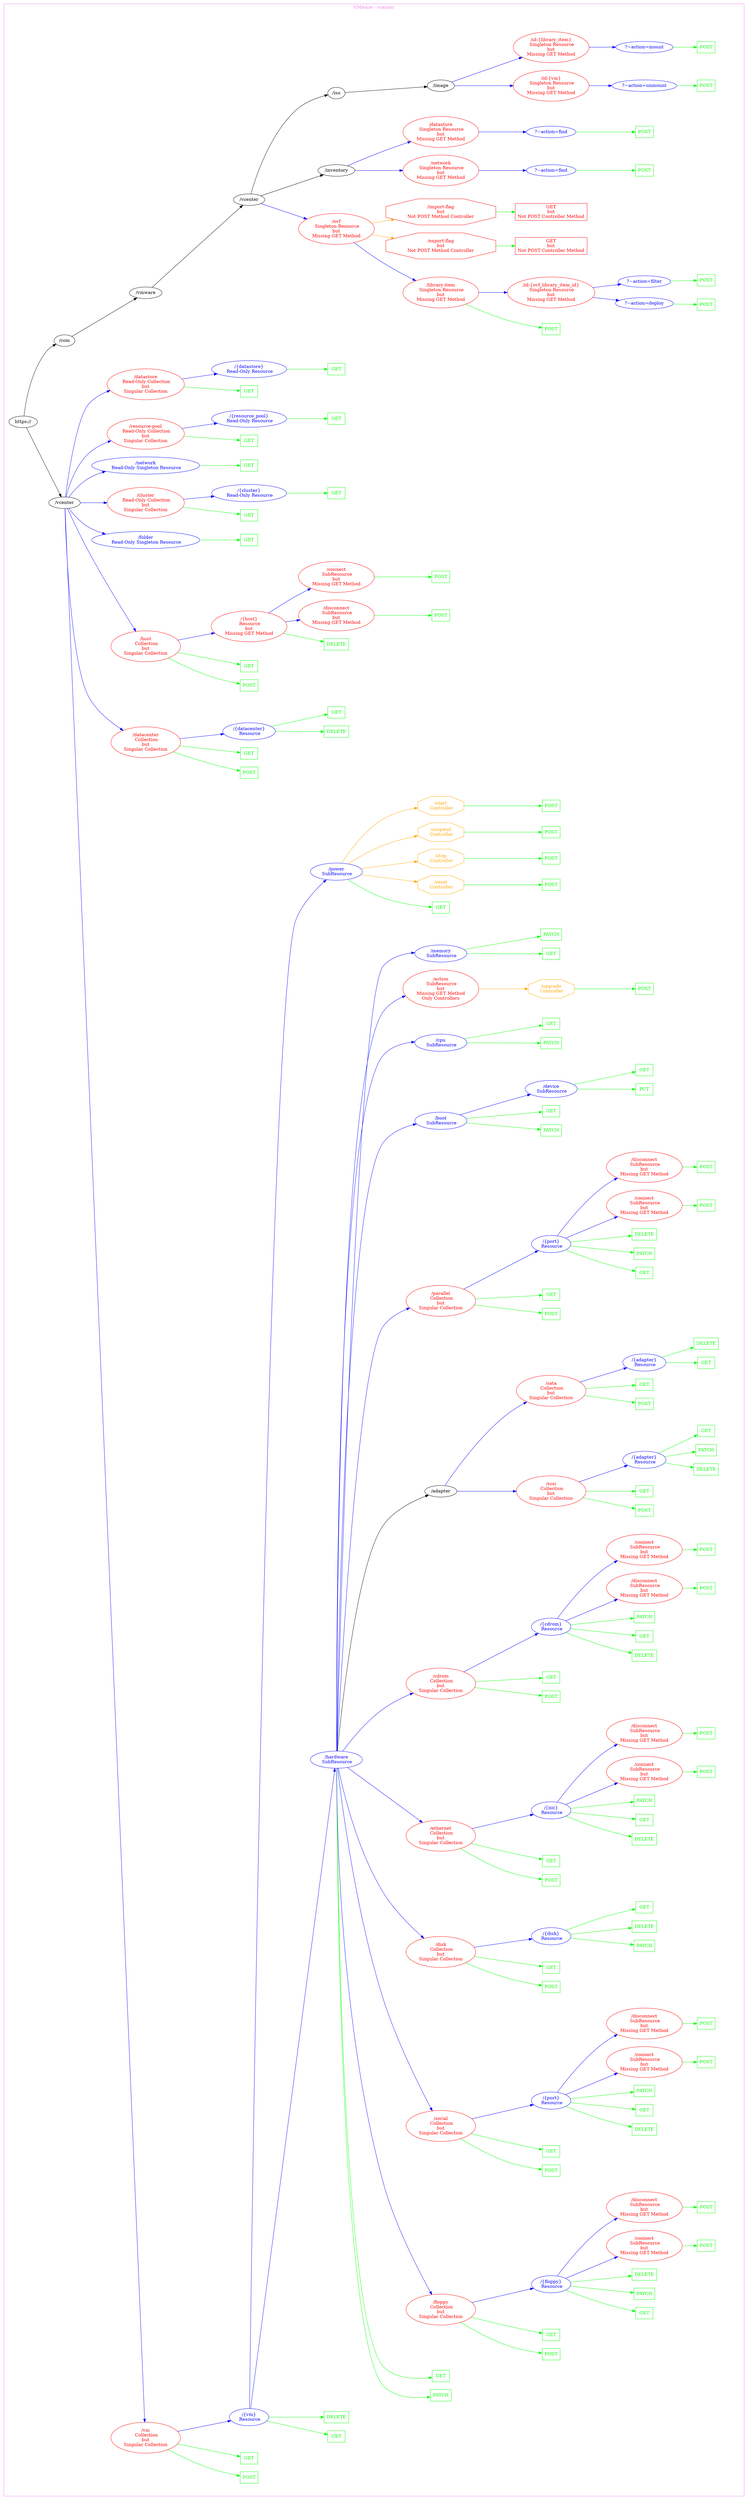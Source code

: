 digraph Cloud_Computing_REST_API {
rankdir="LR";
subgraph cluster_0 {
label="VMware - vcenter"
color=violet
fontcolor=violet
subgraph cluster_1 {
label=""
color=white
fontcolor=white
node1 [label="https://", shape="ellipse", color="black", fontcolor="black"]
node1 -> node2 [color="black", fontcolor="black"]
subgraph cluster_2 {
label=""
color=white
fontcolor=white
node2 [label="/vcenter", shape="ellipse", color="black", fontcolor="black"]
node2 -> node3 [color="blue", fontcolor="blue"]
subgraph cluster_3 {
label=""
color=white
fontcolor=white
node3 [label="/vm\n Collection\nbut\nSingular Collection", shape="ellipse", color="red", fontcolor="red"]
node3 -> node4 [color="green", fontcolor="green"]
subgraph cluster_4 {
label=""
color=white
fontcolor=white
node4 [label="POST", shape="box", color="green", fontcolor="green"]
}
node3 -> node5 [color="green", fontcolor="green"]
subgraph cluster_5 {
label=""
color=white
fontcolor=white
node5 [label="GET", shape="box", color="green", fontcolor="green"]
}
node3 -> node6 [color="blue", fontcolor="blue"]
subgraph cluster_6 {
label=""
color=white
fontcolor=white
node6 [label="/{vm}\n Resource", shape="ellipse", color="blue", fontcolor="blue"]
node6 -> node7 [color="green", fontcolor="green"]
subgraph cluster_7 {
label=""
color=white
fontcolor=white
node7 [label="GET", shape="box", color="green", fontcolor="green"]
}
node6 -> node8 [color="green", fontcolor="green"]
subgraph cluster_8 {
label=""
color=white
fontcolor=white
node8 [label="DELETE", shape="box", color="green", fontcolor="green"]
}
node6 -> node9 [color="blue", fontcolor="blue"]
subgraph cluster_9 {
label=""
color=white
fontcolor=white
node9 [label="/hardware\n SubResource", shape="ellipse", color="blue", fontcolor="blue"]
node9 -> node10 [color="green", fontcolor="green"]
subgraph cluster_10 {
label=""
color=white
fontcolor=white
node10 [label="PATCH", shape="box", color="green", fontcolor="green"]
}
node9 -> node11 [color="green", fontcolor="green"]
subgraph cluster_11 {
label=""
color=white
fontcolor=white
node11 [label="GET", shape="box", color="green", fontcolor="green"]
}
node9 -> node12 [color="blue", fontcolor="blue"]
subgraph cluster_12 {
label=""
color=white
fontcolor=white
node12 [label="/floppy\n Collection\nbut\nSingular Collection", shape="ellipse", color="red", fontcolor="red"]
node12 -> node13 [color="green", fontcolor="green"]
subgraph cluster_13 {
label=""
color=white
fontcolor=white
node13 [label="POST", shape="box", color="green", fontcolor="green"]
}
node12 -> node14 [color="green", fontcolor="green"]
subgraph cluster_14 {
label=""
color=white
fontcolor=white
node14 [label="GET", shape="box", color="green", fontcolor="green"]
}
node12 -> node15 [color="blue", fontcolor="blue"]
subgraph cluster_15 {
label=""
color=white
fontcolor=white
node15 [label="/{floppy}\n Resource", shape="ellipse", color="blue", fontcolor="blue"]
node15 -> node16 [color="green", fontcolor="green"]
subgraph cluster_16 {
label=""
color=white
fontcolor=white
node16 [label="GET", shape="box", color="green", fontcolor="green"]
}
node15 -> node17 [color="green", fontcolor="green"]
subgraph cluster_17 {
label=""
color=white
fontcolor=white
node17 [label="PATCH", shape="box", color="green", fontcolor="green"]
}
node15 -> node18 [color="green", fontcolor="green"]
subgraph cluster_18 {
label=""
color=white
fontcolor=white
node18 [label="DELETE", shape="box", color="green", fontcolor="green"]
}
node15 -> node19 [color="blue", fontcolor="blue"]
subgraph cluster_19 {
label=""
color=white
fontcolor=white
node19 [label="/connect\n SubResource\nbut\nMissing GET Method", shape="ellipse", color="red", fontcolor="red"]
node19 -> node20 [color="green", fontcolor="green"]
subgraph cluster_20 {
label=""
color=white
fontcolor=white
node20 [label="POST", shape="box", color="green", fontcolor="green"]
}
}
node15 -> node21 [color="blue", fontcolor="blue"]
subgraph cluster_21 {
label=""
color=white
fontcolor=white
node21 [label="/disconnect\n SubResource\nbut\nMissing GET Method", shape="ellipse", color="red", fontcolor="red"]
node21 -> node22 [color="green", fontcolor="green"]
subgraph cluster_22 {
label=""
color=white
fontcolor=white
node22 [label="POST", shape="box", color="green", fontcolor="green"]
}
}
}
}
node9 -> node23 [color="blue", fontcolor="blue"]
subgraph cluster_23 {
label=""
color=white
fontcolor=white
node23 [label="/serial\n Collection\nbut\nSingular Collection", shape="ellipse", color="red", fontcolor="red"]
node23 -> node24 [color="green", fontcolor="green"]
subgraph cluster_24 {
label=""
color=white
fontcolor=white
node24 [label="POST", shape="box", color="green", fontcolor="green"]
}
node23 -> node25 [color="green", fontcolor="green"]
subgraph cluster_25 {
label=""
color=white
fontcolor=white
node25 [label="GET", shape="box", color="green", fontcolor="green"]
}
node23 -> node26 [color="blue", fontcolor="blue"]
subgraph cluster_26 {
label=""
color=white
fontcolor=white
node26 [label="/{port}\n Resource", shape="ellipse", color="blue", fontcolor="blue"]
node26 -> node27 [color="green", fontcolor="green"]
subgraph cluster_27 {
label=""
color=white
fontcolor=white
node27 [label="DELETE", shape="box", color="green", fontcolor="green"]
}
node26 -> node28 [color="green", fontcolor="green"]
subgraph cluster_28 {
label=""
color=white
fontcolor=white
node28 [label="GET", shape="box", color="green", fontcolor="green"]
}
node26 -> node29 [color="green", fontcolor="green"]
subgraph cluster_29 {
label=""
color=white
fontcolor=white
node29 [label="PATCH", shape="box", color="green", fontcolor="green"]
}
node26 -> node30 [color="blue", fontcolor="blue"]
subgraph cluster_30 {
label=""
color=white
fontcolor=white
node30 [label="/connect\n SubResource\nbut\nMissing GET Method", shape="ellipse", color="red", fontcolor="red"]
node30 -> node31 [color="green", fontcolor="green"]
subgraph cluster_31 {
label=""
color=white
fontcolor=white
node31 [label="POST", shape="box", color="green", fontcolor="green"]
}
}
node26 -> node32 [color="blue", fontcolor="blue"]
subgraph cluster_32 {
label=""
color=white
fontcolor=white
node32 [label="/disconnect\n SubResource\nbut\nMissing GET Method", shape="ellipse", color="red", fontcolor="red"]
node32 -> node33 [color="green", fontcolor="green"]
subgraph cluster_33 {
label=""
color=white
fontcolor=white
node33 [label="POST", shape="box", color="green", fontcolor="green"]
}
}
}
}
node9 -> node34 [color="blue", fontcolor="blue"]
subgraph cluster_34 {
label=""
color=white
fontcolor=white
node34 [label="/disk\n Collection\nbut\nSingular Collection", shape="ellipse", color="red", fontcolor="red"]
node34 -> node35 [color="green", fontcolor="green"]
subgraph cluster_35 {
label=""
color=white
fontcolor=white
node35 [label="POST", shape="box", color="green", fontcolor="green"]
}
node34 -> node36 [color="green", fontcolor="green"]
subgraph cluster_36 {
label=""
color=white
fontcolor=white
node36 [label="GET", shape="box", color="green", fontcolor="green"]
}
node34 -> node37 [color="blue", fontcolor="blue"]
subgraph cluster_37 {
label=""
color=white
fontcolor=white
node37 [label="/{disk}\n Resource", shape="ellipse", color="blue", fontcolor="blue"]
node37 -> node38 [color="green", fontcolor="green"]
subgraph cluster_38 {
label=""
color=white
fontcolor=white
node38 [label="PATCH", shape="box", color="green", fontcolor="green"]
}
node37 -> node39 [color="green", fontcolor="green"]
subgraph cluster_39 {
label=""
color=white
fontcolor=white
node39 [label="DELETE", shape="box", color="green", fontcolor="green"]
}
node37 -> node40 [color="green", fontcolor="green"]
subgraph cluster_40 {
label=""
color=white
fontcolor=white
node40 [label="GET", shape="box", color="green", fontcolor="green"]
}
}
}
node9 -> node41 [color="blue", fontcolor="blue"]
subgraph cluster_41 {
label=""
color=white
fontcolor=white
node41 [label="/ethernet\n Collection\nbut\nSingular Collection", shape="ellipse", color="red", fontcolor="red"]
node41 -> node42 [color="green", fontcolor="green"]
subgraph cluster_42 {
label=""
color=white
fontcolor=white
node42 [label="POST", shape="box", color="green", fontcolor="green"]
}
node41 -> node43 [color="green", fontcolor="green"]
subgraph cluster_43 {
label=""
color=white
fontcolor=white
node43 [label="GET", shape="box", color="green", fontcolor="green"]
}
node41 -> node44 [color="blue", fontcolor="blue"]
subgraph cluster_44 {
label=""
color=white
fontcolor=white
node44 [label="/{nic}\n Resource", shape="ellipse", color="blue", fontcolor="blue"]
node44 -> node45 [color="green", fontcolor="green"]
subgraph cluster_45 {
label=""
color=white
fontcolor=white
node45 [label="DELETE", shape="box", color="green", fontcolor="green"]
}
node44 -> node46 [color="green", fontcolor="green"]
subgraph cluster_46 {
label=""
color=white
fontcolor=white
node46 [label="GET", shape="box", color="green", fontcolor="green"]
}
node44 -> node47 [color="green", fontcolor="green"]
subgraph cluster_47 {
label=""
color=white
fontcolor=white
node47 [label="PATCH", shape="box", color="green", fontcolor="green"]
}
node44 -> node48 [color="blue", fontcolor="blue"]
subgraph cluster_48 {
label=""
color=white
fontcolor=white
node48 [label="/connect\n SubResource\nbut\nMissing GET Method", shape="ellipse", color="red", fontcolor="red"]
node48 -> node49 [color="green", fontcolor="green"]
subgraph cluster_49 {
label=""
color=white
fontcolor=white
node49 [label="POST", shape="box", color="green", fontcolor="green"]
}
}
node44 -> node50 [color="blue", fontcolor="blue"]
subgraph cluster_50 {
label=""
color=white
fontcolor=white
node50 [label="/disconnect\n SubResource\nbut\nMissing GET Method", shape="ellipse", color="red", fontcolor="red"]
node50 -> node51 [color="green", fontcolor="green"]
subgraph cluster_51 {
label=""
color=white
fontcolor=white
node51 [label="POST", shape="box", color="green", fontcolor="green"]
}
}
}
}
node9 -> node52 [color="blue", fontcolor="blue"]
subgraph cluster_52 {
label=""
color=white
fontcolor=white
node52 [label="/cdrom\n Collection\nbut\nSingular Collection", shape="ellipse", color="red", fontcolor="red"]
node52 -> node53 [color="green", fontcolor="green"]
subgraph cluster_53 {
label=""
color=white
fontcolor=white
node53 [label="POST", shape="box", color="green", fontcolor="green"]
}
node52 -> node54 [color="green", fontcolor="green"]
subgraph cluster_54 {
label=""
color=white
fontcolor=white
node54 [label="GET", shape="box", color="green", fontcolor="green"]
}
node52 -> node55 [color="blue", fontcolor="blue"]
subgraph cluster_55 {
label=""
color=white
fontcolor=white
node55 [label="/{cdrom}\n Resource", shape="ellipse", color="blue", fontcolor="blue"]
node55 -> node56 [color="green", fontcolor="green"]
subgraph cluster_56 {
label=""
color=white
fontcolor=white
node56 [label="DELETE", shape="box", color="green", fontcolor="green"]
}
node55 -> node57 [color="green", fontcolor="green"]
subgraph cluster_57 {
label=""
color=white
fontcolor=white
node57 [label="GET", shape="box", color="green", fontcolor="green"]
}
node55 -> node58 [color="green", fontcolor="green"]
subgraph cluster_58 {
label=""
color=white
fontcolor=white
node58 [label="PATCH", shape="box", color="green", fontcolor="green"]
}
node55 -> node59 [color="blue", fontcolor="blue"]
subgraph cluster_59 {
label=""
color=white
fontcolor=white
node59 [label="/disconnect\n SubResource\nbut\nMissing GET Method", shape="ellipse", color="red", fontcolor="red"]
node59 -> node60 [color="green", fontcolor="green"]
subgraph cluster_60 {
label=""
color=white
fontcolor=white
node60 [label="POST", shape="box", color="green", fontcolor="green"]
}
}
node55 -> node61 [color="blue", fontcolor="blue"]
subgraph cluster_61 {
label=""
color=white
fontcolor=white
node61 [label="/connect\n SubResource\nbut\nMissing GET Method", shape="ellipse", color="red", fontcolor="red"]
node61 -> node62 [color="green", fontcolor="green"]
subgraph cluster_62 {
label=""
color=white
fontcolor=white
node62 [label="POST", shape="box", color="green", fontcolor="green"]
}
}
}
}
node9 -> node63 [color="black", fontcolor="black"]
subgraph cluster_63 {
label=""
color=white
fontcolor=white
node63 [label="/adapter", shape="ellipse", color="black", fontcolor="black"]
node63 -> node64 [color="blue", fontcolor="blue"]
subgraph cluster_64 {
label=""
color=white
fontcolor=white
node64 [label="/scsi\n Collection\nbut\nSingular Collection", shape="ellipse", color="red", fontcolor="red"]
node64 -> node65 [color="green", fontcolor="green"]
subgraph cluster_65 {
label=""
color=white
fontcolor=white
node65 [label="POST", shape="box", color="green", fontcolor="green"]
}
node64 -> node66 [color="green", fontcolor="green"]
subgraph cluster_66 {
label=""
color=white
fontcolor=white
node66 [label="GET", shape="box", color="green", fontcolor="green"]
}
node64 -> node67 [color="blue", fontcolor="blue"]
subgraph cluster_67 {
label=""
color=white
fontcolor=white
node67 [label="/{adapter}\n Resource", shape="ellipse", color="blue", fontcolor="blue"]
node67 -> node68 [color="green", fontcolor="green"]
subgraph cluster_68 {
label=""
color=white
fontcolor=white
node68 [label="DELETE", shape="box", color="green", fontcolor="green"]
}
node67 -> node69 [color="green", fontcolor="green"]
subgraph cluster_69 {
label=""
color=white
fontcolor=white
node69 [label="PATCH", shape="box", color="green", fontcolor="green"]
}
node67 -> node70 [color="green", fontcolor="green"]
subgraph cluster_70 {
label=""
color=white
fontcolor=white
node70 [label="GET", shape="box", color="green", fontcolor="green"]
}
}
}
node63 -> node71 [color="blue", fontcolor="blue"]
subgraph cluster_71 {
label=""
color=white
fontcolor=white
node71 [label="/sata\n Collection\nbut\nSingular Collection", shape="ellipse", color="red", fontcolor="red"]
node71 -> node72 [color="green", fontcolor="green"]
subgraph cluster_72 {
label=""
color=white
fontcolor=white
node72 [label="POST", shape="box", color="green", fontcolor="green"]
}
node71 -> node73 [color="green", fontcolor="green"]
subgraph cluster_73 {
label=""
color=white
fontcolor=white
node73 [label="GET", shape="box", color="green", fontcolor="green"]
}
node71 -> node74 [color="blue", fontcolor="blue"]
subgraph cluster_74 {
label=""
color=white
fontcolor=white
node74 [label="/{adapter}\n Resource", shape="ellipse", color="blue", fontcolor="blue"]
node74 -> node75 [color="green", fontcolor="green"]
subgraph cluster_75 {
label=""
color=white
fontcolor=white
node75 [label="GET", shape="box", color="green", fontcolor="green"]
}
node74 -> node76 [color="green", fontcolor="green"]
subgraph cluster_76 {
label=""
color=white
fontcolor=white
node76 [label="DELETE", shape="box", color="green", fontcolor="green"]
}
}
}
}
node9 -> node77 [color="blue", fontcolor="blue"]
subgraph cluster_77 {
label=""
color=white
fontcolor=white
node77 [label="/parallel\n Collection\nbut\nSingular Collection", shape="ellipse", color="red", fontcolor="red"]
node77 -> node78 [color="green", fontcolor="green"]
subgraph cluster_78 {
label=""
color=white
fontcolor=white
node78 [label="POST", shape="box", color="green", fontcolor="green"]
}
node77 -> node79 [color="green", fontcolor="green"]
subgraph cluster_79 {
label=""
color=white
fontcolor=white
node79 [label="GET", shape="box", color="green", fontcolor="green"]
}
node77 -> node80 [color="blue", fontcolor="blue"]
subgraph cluster_80 {
label=""
color=white
fontcolor=white
node80 [label="/{port}\n Resource", shape="ellipse", color="blue", fontcolor="blue"]
node80 -> node81 [color="green", fontcolor="green"]
subgraph cluster_81 {
label=""
color=white
fontcolor=white
node81 [label="GET", shape="box", color="green", fontcolor="green"]
}
node80 -> node82 [color="green", fontcolor="green"]
subgraph cluster_82 {
label=""
color=white
fontcolor=white
node82 [label="PATCH", shape="box", color="green", fontcolor="green"]
}
node80 -> node83 [color="green", fontcolor="green"]
subgraph cluster_83 {
label=""
color=white
fontcolor=white
node83 [label="DELETE", shape="box", color="green", fontcolor="green"]
}
node80 -> node84 [color="blue", fontcolor="blue"]
subgraph cluster_84 {
label=""
color=white
fontcolor=white
node84 [label="/connect\n SubResource\nbut\nMissing GET Method", shape="ellipse", color="red", fontcolor="red"]
node84 -> node85 [color="green", fontcolor="green"]
subgraph cluster_85 {
label=""
color=white
fontcolor=white
node85 [label="POST", shape="box", color="green", fontcolor="green"]
}
}
node80 -> node86 [color="blue", fontcolor="blue"]
subgraph cluster_86 {
label=""
color=white
fontcolor=white
node86 [label="/disconnect\n SubResource\nbut\nMissing GET Method", shape="ellipse", color="red", fontcolor="red"]
node86 -> node87 [color="green", fontcolor="green"]
subgraph cluster_87 {
label=""
color=white
fontcolor=white
node87 [label="POST", shape="box", color="green", fontcolor="green"]
}
}
}
}
node9 -> node88 [color="blue", fontcolor="blue"]
subgraph cluster_88 {
label=""
color=white
fontcolor=white
node88 [label="/boot\n SubResource", shape="ellipse", color="blue", fontcolor="blue"]
node88 -> node89 [color="green", fontcolor="green"]
subgraph cluster_89 {
label=""
color=white
fontcolor=white
node89 [label="PATCH", shape="box", color="green", fontcolor="green"]
}
node88 -> node90 [color="green", fontcolor="green"]
subgraph cluster_90 {
label=""
color=white
fontcolor=white
node90 [label="GET", shape="box", color="green", fontcolor="green"]
}
node88 -> node91 [color="blue", fontcolor="blue"]
subgraph cluster_91 {
label=""
color=white
fontcolor=white
node91 [label="/device\n SubResource", shape="ellipse", color="blue", fontcolor="blue"]
node91 -> node92 [color="green", fontcolor="green"]
subgraph cluster_92 {
label=""
color=white
fontcolor=white
node92 [label="PUT", shape="box", color="green", fontcolor="green"]
}
node91 -> node93 [color="green", fontcolor="green"]
subgraph cluster_93 {
label=""
color=white
fontcolor=white
node93 [label="GET", shape="box", color="green", fontcolor="green"]
}
}
}
node9 -> node94 [color="blue", fontcolor="blue"]
subgraph cluster_94 {
label=""
color=white
fontcolor=white
node94 [label="/cpu\n SubResource", shape="ellipse", color="blue", fontcolor="blue"]
node94 -> node95 [color="green", fontcolor="green"]
subgraph cluster_95 {
label=""
color=white
fontcolor=white
node95 [label="PATCH", shape="box", color="green", fontcolor="green"]
}
node94 -> node96 [color="green", fontcolor="green"]
subgraph cluster_96 {
label=""
color=white
fontcolor=white
node96 [label="GET", shape="box", color="green", fontcolor="green"]
}
}
node9 -> node97 [color="blue", fontcolor="blue"]
subgraph cluster_97 {
label=""
color=white
fontcolor=white
node97 [label="/action\n SubResource\nbut\nMissing GET Method\nOnly Controllers", shape="ellipse", color="red", fontcolor="red"]
node97 -> node98 [color="orange", fontcolor="orange"]
subgraph cluster_98 {
label=""
color=white
fontcolor=white
node98 [label="/upgrade\n Controller", shape="octagon", color="orange", fontcolor="orange"]
node98 -> node99 [color="green", fontcolor="green"]
subgraph cluster_99 {
label=""
color=white
fontcolor=white
node99 [label="POST", shape="box", color="green", fontcolor="green"]
}
}
}
node9 -> node100 [color="blue", fontcolor="blue"]
subgraph cluster_100 {
label=""
color=white
fontcolor=white
node100 [label="/memory\n SubResource", shape="ellipse", color="blue", fontcolor="blue"]
node100 -> node101 [color="green", fontcolor="green"]
subgraph cluster_101 {
label=""
color=white
fontcolor=white
node101 [label="GET", shape="box", color="green", fontcolor="green"]
}
node100 -> node102 [color="green", fontcolor="green"]
subgraph cluster_102 {
label=""
color=white
fontcolor=white
node102 [label="PATCH", shape="box", color="green", fontcolor="green"]
}
}
}
node6 -> node103 [color="blue", fontcolor="blue"]
subgraph cluster_103 {
label=""
color=white
fontcolor=white
node103 [label="/power\n SubResource", shape="ellipse", color="blue", fontcolor="blue"]
node103 -> node104 [color="green", fontcolor="green"]
subgraph cluster_104 {
label=""
color=white
fontcolor=white
node104 [label="GET", shape="box", color="green", fontcolor="green"]
}
node103 -> node105 [color="orange", fontcolor="orange"]
subgraph cluster_105 {
label=""
color=white
fontcolor=white
node105 [label="/reset\n Controller", shape="octagon", color="orange", fontcolor="orange"]
node105 -> node106 [color="green", fontcolor="green"]
subgraph cluster_106 {
label=""
color=white
fontcolor=white
node106 [label="POST", shape="box", color="green", fontcolor="green"]
}
}
node103 -> node107 [color="orange", fontcolor="orange"]
subgraph cluster_107 {
label=""
color=white
fontcolor=white
node107 [label="/stop\n Controller", shape="octagon", color="orange", fontcolor="orange"]
node107 -> node108 [color="green", fontcolor="green"]
subgraph cluster_108 {
label=""
color=white
fontcolor=white
node108 [label="POST", shape="box", color="green", fontcolor="green"]
}
}
node103 -> node109 [color="orange", fontcolor="orange"]
subgraph cluster_109 {
label=""
color=white
fontcolor=white
node109 [label="/suspend\n Controller", shape="octagon", color="orange", fontcolor="orange"]
node109 -> node110 [color="green", fontcolor="green"]
subgraph cluster_110 {
label=""
color=white
fontcolor=white
node110 [label="POST", shape="box", color="green", fontcolor="green"]
}
}
node103 -> node111 [color="orange", fontcolor="orange"]
subgraph cluster_111 {
label=""
color=white
fontcolor=white
node111 [label="/start\n Controller", shape="octagon", color="orange", fontcolor="orange"]
node111 -> node112 [color="green", fontcolor="green"]
subgraph cluster_112 {
label=""
color=white
fontcolor=white
node112 [label="POST", shape="box", color="green", fontcolor="green"]
}
}
}
}
}
node2 -> node113 [color="blue", fontcolor="blue"]
subgraph cluster_113 {
label=""
color=white
fontcolor=white
node113 [label="/datacenter\n Collection\nbut\nSingular Collection", shape="ellipse", color="red", fontcolor="red"]
node113 -> node114 [color="green", fontcolor="green"]
subgraph cluster_114 {
label=""
color=white
fontcolor=white
node114 [label="POST", shape="box", color="green", fontcolor="green"]
}
node113 -> node115 [color="green", fontcolor="green"]
subgraph cluster_115 {
label=""
color=white
fontcolor=white
node115 [label="GET", shape="box", color="green", fontcolor="green"]
}
node113 -> node116 [color="blue", fontcolor="blue"]
subgraph cluster_116 {
label=""
color=white
fontcolor=white
node116 [label="/{datacenter}\n Resource", shape="ellipse", color="blue", fontcolor="blue"]
node116 -> node117 [color="green", fontcolor="green"]
subgraph cluster_117 {
label=""
color=white
fontcolor=white
node117 [label="DELETE", shape="box", color="green", fontcolor="green"]
}
node116 -> node118 [color="green", fontcolor="green"]
subgraph cluster_118 {
label=""
color=white
fontcolor=white
node118 [label="GET", shape="box", color="green", fontcolor="green"]
}
}
}
node2 -> node119 [color="blue", fontcolor="blue"]
subgraph cluster_119 {
label=""
color=white
fontcolor=white
node119 [label="/host\n Collection\nbut\nSingular Collection", shape="ellipse", color="red", fontcolor="red"]
node119 -> node120 [color="green", fontcolor="green"]
subgraph cluster_120 {
label=""
color=white
fontcolor=white
node120 [label="POST", shape="box", color="green", fontcolor="green"]
}
node119 -> node121 [color="green", fontcolor="green"]
subgraph cluster_121 {
label=""
color=white
fontcolor=white
node121 [label="GET", shape="box", color="green", fontcolor="green"]
}
node119 -> node122 [color="blue", fontcolor="blue"]
subgraph cluster_122 {
label=""
color=white
fontcolor=white
node122 [label="/{host}\n Resource\nbut\nMissing GET Method", shape="ellipse", color="red", fontcolor="red"]
node122 -> node123 [color="green", fontcolor="green"]
subgraph cluster_123 {
label=""
color=white
fontcolor=white
node123 [label="DELETE", shape="box", color="green", fontcolor="green"]
}
node122 -> node124 [color="blue", fontcolor="blue"]
subgraph cluster_124 {
label=""
color=white
fontcolor=white
node124 [label="/disconnect\n SubResource\nbut\nMissing GET Method", shape="ellipse", color="red", fontcolor="red"]
node124 -> node125 [color="green", fontcolor="green"]
subgraph cluster_125 {
label=""
color=white
fontcolor=white
node125 [label="POST", shape="box", color="green", fontcolor="green"]
}
}
node122 -> node126 [color="blue", fontcolor="blue"]
subgraph cluster_126 {
label=""
color=white
fontcolor=white
node126 [label="/connect\n SubResource\nbut\nMissing GET Method", shape="ellipse", color="red", fontcolor="red"]
node126 -> node127 [color="green", fontcolor="green"]
subgraph cluster_127 {
label=""
color=white
fontcolor=white
node127 [label="POST", shape="box", color="green", fontcolor="green"]
}
}
}
}
node2 -> node128 [color="blue", fontcolor="blue"]
subgraph cluster_128 {
label=""
color=white
fontcolor=white
node128 [label="/folder\n Read-Only Singleton Resource", shape="ellipse", color="blue", fontcolor="blue"]
node128 -> node129 [color="green", fontcolor="green"]
subgraph cluster_129 {
label=""
color=white
fontcolor=white
node129 [label="GET", shape="box", color="green", fontcolor="green"]
}
}
node2 -> node130 [color="blue", fontcolor="blue"]
subgraph cluster_130 {
label=""
color=white
fontcolor=white
node130 [label="/cluster\n Read-Only Collection\nbut\nSingular Collection", shape="ellipse", color="red", fontcolor="red"]
node130 -> node131 [color="green", fontcolor="green"]
subgraph cluster_131 {
label=""
color=white
fontcolor=white
node131 [label="GET", shape="box", color="green", fontcolor="green"]
}
node130 -> node132 [color="blue", fontcolor="blue"]
subgraph cluster_132 {
label=""
color=white
fontcolor=white
node132 [label="/{cluster}\n Read-Only Resource", shape="ellipse", color="blue", fontcolor="blue"]
node132 -> node133 [color="green", fontcolor="green"]
subgraph cluster_133 {
label=""
color=white
fontcolor=white
node133 [label="GET", shape="box", color="green", fontcolor="green"]
}
}
}
node2 -> node134 [color="blue", fontcolor="blue"]
subgraph cluster_134 {
label=""
color=white
fontcolor=white
node134 [label="/network\n Read-Only Singleton Resource", shape="ellipse", color="blue", fontcolor="blue"]
node134 -> node135 [color="green", fontcolor="green"]
subgraph cluster_135 {
label=""
color=white
fontcolor=white
node135 [label="GET", shape="box", color="green", fontcolor="green"]
}
}
node2 -> node136 [color="blue", fontcolor="blue"]
subgraph cluster_136 {
label=""
color=white
fontcolor=white
node136 [label="/resource-pool\n Read-Only Collection\nbut\nSingular Collection", shape="ellipse", color="red", fontcolor="red"]
node136 -> node137 [color="green", fontcolor="green"]
subgraph cluster_137 {
label=""
color=white
fontcolor=white
node137 [label="GET", shape="box", color="green", fontcolor="green"]
}
node136 -> node138 [color="blue", fontcolor="blue"]
subgraph cluster_138 {
label=""
color=white
fontcolor=white
node138 [label="/{resource_pool}\n Read-Only Resource", shape="ellipse", color="blue", fontcolor="blue"]
node138 -> node139 [color="green", fontcolor="green"]
subgraph cluster_139 {
label=""
color=white
fontcolor=white
node139 [label="GET", shape="box", color="green", fontcolor="green"]
}
}
}
node2 -> node140 [color="blue", fontcolor="blue"]
subgraph cluster_140 {
label=""
color=white
fontcolor=white
node140 [label="/datastore\n Read-Only Collection\nbut\nSingular Collection", shape="ellipse", color="red", fontcolor="red"]
node140 -> node141 [color="green", fontcolor="green"]
subgraph cluster_141 {
label=""
color=white
fontcolor=white
node141 [label="GET", shape="box", color="green", fontcolor="green"]
}
node140 -> node142 [color="blue", fontcolor="blue"]
subgraph cluster_142 {
label=""
color=white
fontcolor=white
node142 [label="/{datastore}\n Read-Only Resource", shape="ellipse", color="blue", fontcolor="blue"]
node142 -> node143 [color="green", fontcolor="green"]
subgraph cluster_143 {
label=""
color=white
fontcolor=white
node143 [label="GET", shape="box", color="green", fontcolor="green"]
}
}
}
}
node1 -> node144 [color="black", fontcolor="black"]
subgraph cluster_144 {
label=""
color=white
fontcolor=white
node144 [label="/com", shape="ellipse", color="black", fontcolor="black"]
node144 -> node145 [color="black", fontcolor="black"]
subgraph cluster_145 {
label=""
color=white
fontcolor=white
node145 [label="/vmware", shape="ellipse", color="black", fontcolor="black"]
node145 -> node146 [color="black", fontcolor="black"]
subgraph cluster_146 {
label=""
color=white
fontcolor=white
node146 [label="/vcenter", shape="ellipse", color="black", fontcolor="black"]
node146 -> node147 [color="blue", fontcolor="blue"]
subgraph cluster_147 {
label=""
color=white
fontcolor=white
node147 [label="/ovf\n Singleton Resource\nbut\nMissing GET Method", shape="ellipse", color="red", fontcolor="red"]
node147 -> node148 [color="blue", fontcolor="blue"]
subgraph cluster_148 {
label=""
color=white
fontcolor=white
node148 [label="/library-item\n Singleton Resource\nbut\nMissing GET Method", shape="ellipse", color="red", fontcolor="red"]
node148 -> node149 [color="green", fontcolor="green"]
subgraph cluster_149 {
label=""
color=white
fontcolor=white
node149 [label="POST", shape="box", color="green", fontcolor="green"]
}
node148 -> node150 [color="blue", fontcolor="blue"]
subgraph cluster_150 {
label=""
color=white
fontcolor=white
node150 [label="/id:{ovf_library_item_id}\n Singleton Resource\nbut\nMissing GET Method", shape="ellipse", color="red", fontcolor="red"]
node150 -> node151 [color="blue", fontcolor="blue"]
subgraph cluster_151 {
label=""
color=white
fontcolor=white
node151 [label="?~action=deploy", shape="ellipse", color="blue", fontcolor="blue"]
node151 -> node152 [color="green", fontcolor="green"]
subgraph cluster_152 {
label=""
color=white
fontcolor=white
node152 [label="POST", shape="box", color="green", fontcolor="green"]
}
}
node150 -> node153 [color="blue", fontcolor="blue"]
subgraph cluster_153 {
label=""
color=white
fontcolor=white
node153 [label="?~action=filter", shape="ellipse", color="blue", fontcolor="blue"]
node153 -> node154 [color="green", fontcolor="green"]
subgraph cluster_154 {
label=""
color=white
fontcolor=white
node154 [label="POST", shape="box", color="green", fontcolor="green"]
}
}
}
}
node147 -> node155 [color="orange", fontcolor="orange"]
subgraph cluster_155 {
label=""
color=white
fontcolor=white
node155 [label="/export-flag\nbut\nNot POST Method Controller", shape="octagon", color="red", fontcolor="red"]
node155 -> node156 [color="green", fontcolor="green"]
subgraph cluster_156 {
label=""
color=white
fontcolor=white
node156 [label="GET\nbut\nNot POST Controller Method", shape="box", color="red", fontcolor="red"]
}
}
node147 -> node157 [color="orange", fontcolor="orange"]
subgraph cluster_157 {
label=""
color=white
fontcolor=white
node157 [label="/import-flag\nbut\nNot POST Method Controller", shape="octagon", color="red", fontcolor="red"]
node157 -> node158 [color="green", fontcolor="green"]
subgraph cluster_158 {
label=""
color=white
fontcolor=white
node158 [label="GET\nbut\nNot POST Controller Method", shape="box", color="red", fontcolor="red"]
}
}
}
node146 -> node159 [color="black", fontcolor="black"]
subgraph cluster_159 {
label=""
color=white
fontcolor=white
node159 [label="/inventory", shape="ellipse", color="black", fontcolor="black"]
node159 -> node160 [color="blue", fontcolor="blue"]
subgraph cluster_160 {
label=""
color=white
fontcolor=white
node160 [label="/network\n Singleton Resource\nbut\nMissing GET Method", shape="ellipse", color="red", fontcolor="red"]
node160 -> node161 [color="blue", fontcolor="blue"]
subgraph cluster_161 {
label=""
color=white
fontcolor=white
node161 [label="?~action=find", shape="ellipse", color="blue", fontcolor="blue"]
node161 -> node162 [color="green", fontcolor="green"]
subgraph cluster_162 {
label=""
color=white
fontcolor=white
node162 [label="POST", shape="box", color="green", fontcolor="green"]
}
}
}
node159 -> node163 [color="blue", fontcolor="blue"]
subgraph cluster_163 {
label=""
color=white
fontcolor=white
node163 [label="/datastore\n Singleton Resource\nbut\nMissing GET Method", shape="ellipse", color="red", fontcolor="red"]
node163 -> node164 [color="blue", fontcolor="blue"]
subgraph cluster_164 {
label=""
color=white
fontcolor=white
node164 [label="?~action=find", shape="ellipse", color="blue", fontcolor="blue"]
node164 -> node165 [color="green", fontcolor="green"]
subgraph cluster_165 {
label=""
color=white
fontcolor=white
node165 [label="POST", shape="box", color="green", fontcolor="green"]
}
}
}
}
node146 -> node166 [color="black", fontcolor="black"]
subgraph cluster_166 {
label=""
color=white
fontcolor=white
node166 [label="/iso", shape="ellipse", color="black", fontcolor="black"]
node166 -> node167 [color="black", fontcolor="black"]
subgraph cluster_167 {
label=""
color=white
fontcolor=white
node167 [label="/image", shape="ellipse", color="black", fontcolor="black"]
node167 -> node168 [color="blue", fontcolor="blue"]
subgraph cluster_168 {
label=""
color=white
fontcolor=white
node168 [label="/id:{vm}\n Singleton Resource\nbut\nMissing GET Method", shape="ellipse", color="red", fontcolor="red"]
node168 -> node169 [color="blue", fontcolor="blue"]
subgraph cluster_169 {
label=""
color=white
fontcolor=white
node169 [label="?~action=unmount", shape="ellipse", color="blue", fontcolor="blue"]
node169 -> node170 [color="green", fontcolor="green"]
subgraph cluster_170 {
label=""
color=white
fontcolor=white
node170 [label="POST", shape="box", color="green", fontcolor="green"]
}
}
}
node167 -> node171 [color="blue", fontcolor="blue"]
subgraph cluster_171 {
label=""
color=white
fontcolor=white
node171 [label="/id:{library_item}\n Singleton Resource\nbut\nMissing GET Method", shape="ellipse", color="red", fontcolor="red"]
node171 -> node172 [color="blue", fontcolor="blue"]
subgraph cluster_172 {
label=""
color=white
fontcolor=white
node172 [label="?~action=mount", shape="ellipse", color="blue", fontcolor="blue"]
node172 -> node173 [color="green", fontcolor="green"]
subgraph cluster_173 {
label=""
color=white
fontcolor=white
node173 [label="POST", shape="box", color="green", fontcolor="green"]
}
}
}
}
}
}
}
}
}
}
}
